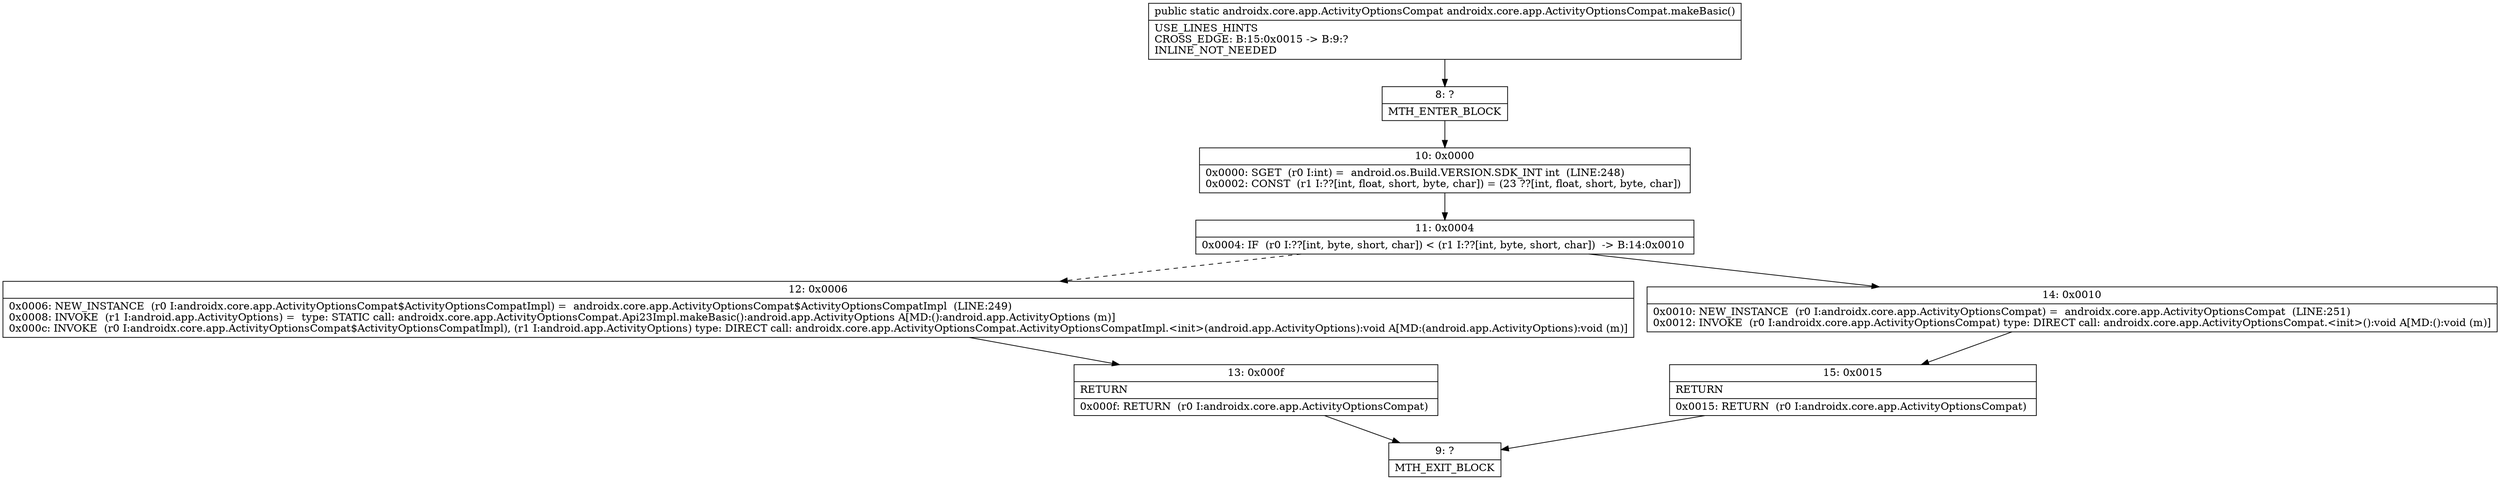 digraph "CFG forandroidx.core.app.ActivityOptionsCompat.makeBasic()Landroidx\/core\/app\/ActivityOptionsCompat;" {
Node_8 [shape=record,label="{8\:\ ?|MTH_ENTER_BLOCK\l}"];
Node_10 [shape=record,label="{10\:\ 0x0000|0x0000: SGET  (r0 I:int) =  android.os.Build.VERSION.SDK_INT int  (LINE:248)\l0x0002: CONST  (r1 I:??[int, float, short, byte, char]) = (23 ??[int, float, short, byte, char]) \l}"];
Node_11 [shape=record,label="{11\:\ 0x0004|0x0004: IF  (r0 I:??[int, byte, short, char]) \< (r1 I:??[int, byte, short, char])  \-\> B:14:0x0010 \l}"];
Node_12 [shape=record,label="{12\:\ 0x0006|0x0006: NEW_INSTANCE  (r0 I:androidx.core.app.ActivityOptionsCompat$ActivityOptionsCompatImpl) =  androidx.core.app.ActivityOptionsCompat$ActivityOptionsCompatImpl  (LINE:249)\l0x0008: INVOKE  (r1 I:android.app.ActivityOptions) =  type: STATIC call: androidx.core.app.ActivityOptionsCompat.Api23Impl.makeBasic():android.app.ActivityOptions A[MD:():android.app.ActivityOptions (m)]\l0x000c: INVOKE  (r0 I:androidx.core.app.ActivityOptionsCompat$ActivityOptionsCompatImpl), (r1 I:android.app.ActivityOptions) type: DIRECT call: androidx.core.app.ActivityOptionsCompat.ActivityOptionsCompatImpl.\<init\>(android.app.ActivityOptions):void A[MD:(android.app.ActivityOptions):void (m)]\l}"];
Node_13 [shape=record,label="{13\:\ 0x000f|RETURN\l|0x000f: RETURN  (r0 I:androidx.core.app.ActivityOptionsCompat) \l}"];
Node_9 [shape=record,label="{9\:\ ?|MTH_EXIT_BLOCK\l}"];
Node_14 [shape=record,label="{14\:\ 0x0010|0x0010: NEW_INSTANCE  (r0 I:androidx.core.app.ActivityOptionsCompat) =  androidx.core.app.ActivityOptionsCompat  (LINE:251)\l0x0012: INVOKE  (r0 I:androidx.core.app.ActivityOptionsCompat) type: DIRECT call: androidx.core.app.ActivityOptionsCompat.\<init\>():void A[MD:():void (m)]\l}"];
Node_15 [shape=record,label="{15\:\ 0x0015|RETURN\l|0x0015: RETURN  (r0 I:androidx.core.app.ActivityOptionsCompat) \l}"];
MethodNode[shape=record,label="{public static androidx.core.app.ActivityOptionsCompat androidx.core.app.ActivityOptionsCompat.makeBasic()  | USE_LINES_HINTS\lCROSS_EDGE: B:15:0x0015 \-\> B:9:?\lINLINE_NOT_NEEDED\l}"];
MethodNode -> Node_8;Node_8 -> Node_10;
Node_10 -> Node_11;
Node_11 -> Node_12[style=dashed];
Node_11 -> Node_14;
Node_12 -> Node_13;
Node_13 -> Node_9;
Node_14 -> Node_15;
Node_15 -> Node_9;
}

